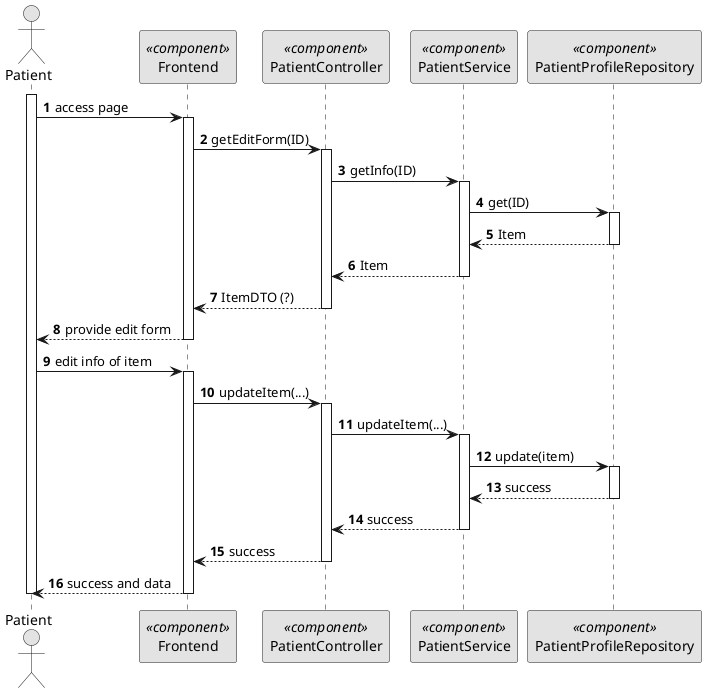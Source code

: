 @startuml 5.1.4
skinparam monochrome true
skinparam packageStyle rectangle
skinparam shadowing false

autonumber

actor "Patient" as AD
participant "Frontend" as FE <<component>>
participant "PatientController" as CTRL <<component>>
participant "PatientService" as SERV <<component>>
participant "PatientProfileRepository" as REPO <<component>>

activate AD
AD -> FE: access page
activate FE
FE -> CTRL: getEditForm(ID)
activate CTRL
CTRL -> SERV: getInfo(ID)
activate SERV
SERV -> REPO: get(ID)
activate REPO
REPO --> SERV: Item
deactivate REPO
SERV --> CTRL: Item
deactivate SERV
CTRL --> FE: ItemDTO (?)
deactivate CTRL
FE --> AD: provide edit form
deactivate FE
AD -> FE : edit info of item
activate FE
FE -> CTRL: updateItem(...)
activate CTRL
CTRL -> SERV: updateItem(...)
activate SERV
SERV -> REPO: update(item)
activate REPO
REPO --> SERV: success
deactivate REPO
SERV --> CTRL: success
deactivate SERV
CTRL --> FE: success
deactivate CTRL
FE --> AD : success and data

deactivate FE

deactivate AD



@enduml
